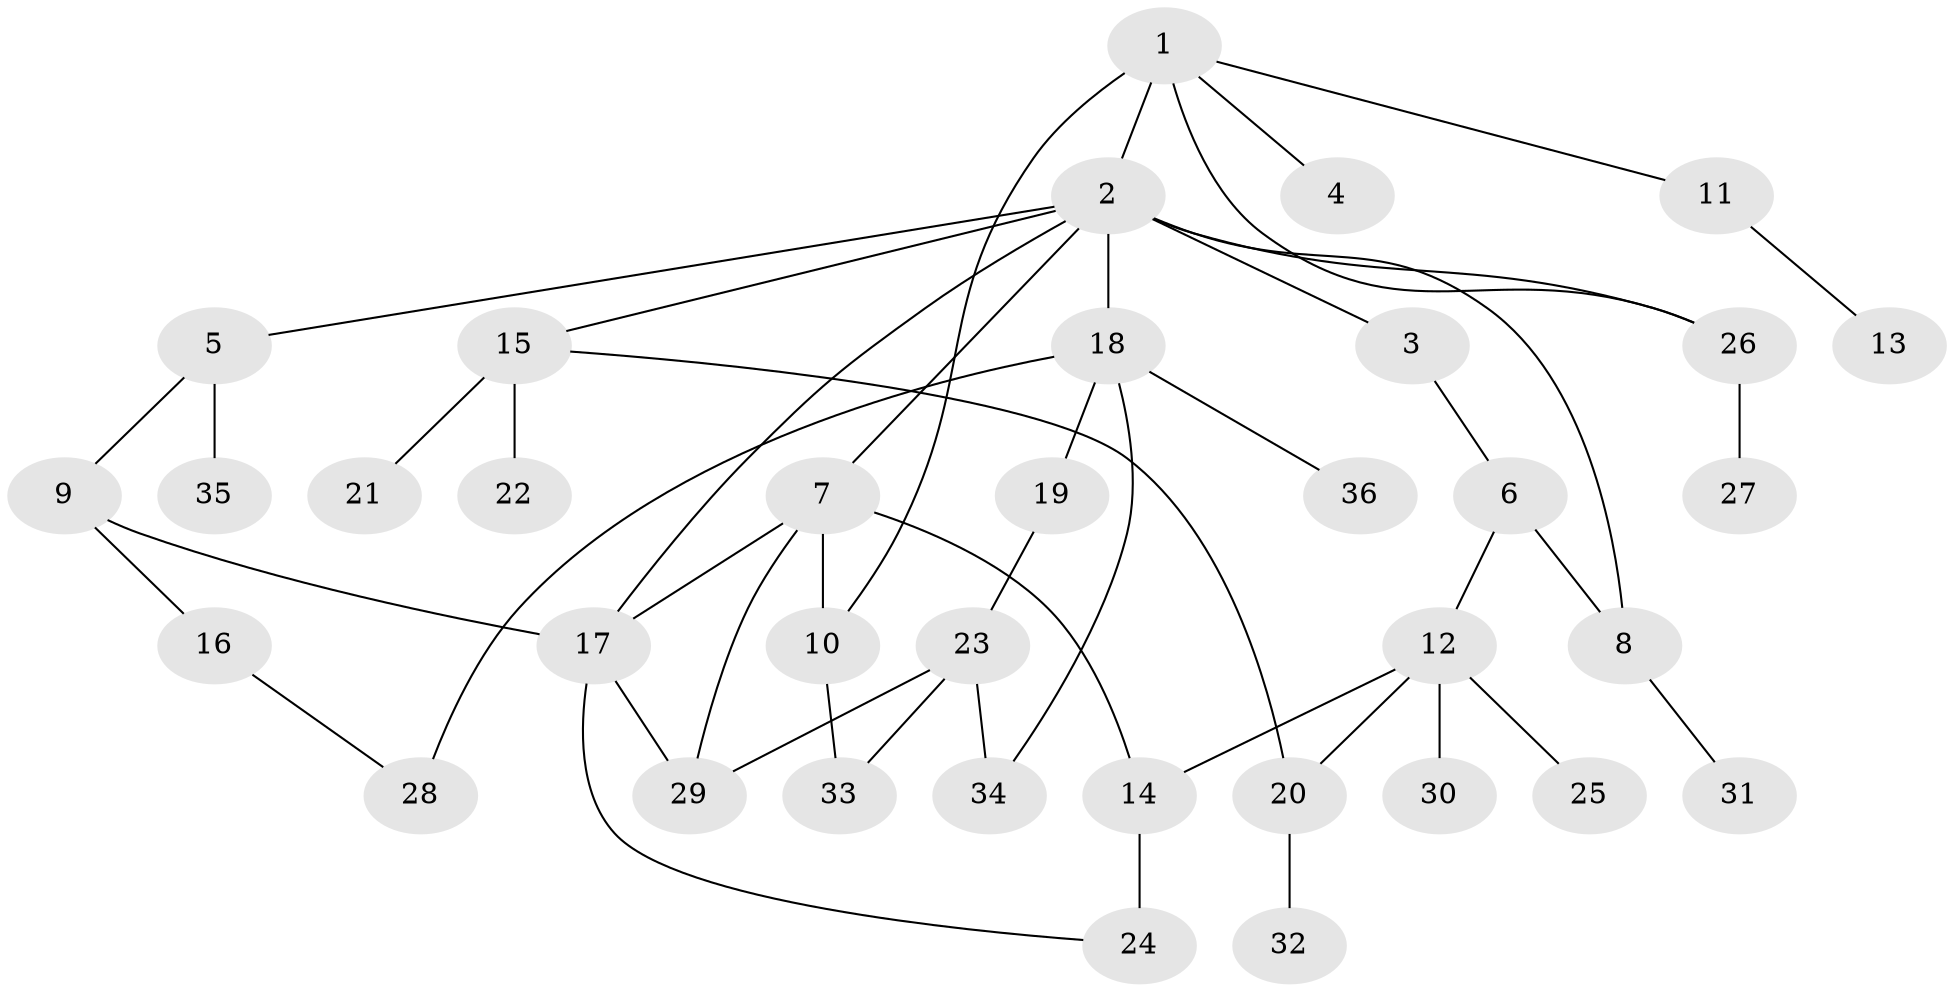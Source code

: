 // original degree distribution, {7: 0.027777777777777776, 3: 0.1527777777777778, 2: 0.25, 5: 0.027777777777777776, 4: 0.1388888888888889, 1: 0.375, 6: 0.027777777777777776}
// Generated by graph-tools (version 1.1) at 2025/48/03/04/25 22:48:36]
// undirected, 36 vertices, 48 edges
graph export_dot {
  node [color=gray90,style=filled];
  1;
  2;
  3;
  4;
  5;
  6;
  7;
  8;
  9;
  10;
  11;
  12;
  13;
  14;
  15;
  16;
  17;
  18;
  19;
  20;
  21;
  22;
  23;
  24;
  25;
  26;
  27;
  28;
  29;
  30;
  31;
  32;
  33;
  34;
  35;
  36;
  1 -- 2 [weight=2.0];
  1 -- 4 [weight=1.0];
  1 -- 10 [weight=1.0];
  1 -- 11 [weight=1.0];
  1 -- 26 [weight=1.0];
  2 -- 3 [weight=1.0];
  2 -- 5 [weight=1.0];
  2 -- 7 [weight=1.0];
  2 -- 8 [weight=1.0];
  2 -- 15 [weight=1.0];
  2 -- 17 [weight=1.0];
  2 -- 18 [weight=1.0];
  2 -- 26 [weight=1.0];
  3 -- 6 [weight=1.0];
  5 -- 9 [weight=1.0];
  5 -- 35 [weight=1.0];
  6 -- 8 [weight=1.0];
  6 -- 12 [weight=1.0];
  7 -- 10 [weight=1.0];
  7 -- 14 [weight=1.0];
  7 -- 17 [weight=1.0];
  7 -- 29 [weight=1.0];
  8 -- 31 [weight=1.0];
  9 -- 16 [weight=1.0];
  9 -- 17 [weight=1.0];
  10 -- 33 [weight=1.0];
  11 -- 13 [weight=1.0];
  12 -- 14 [weight=1.0];
  12 -- 20 [weight=1.0];
  12 -- 25 [weight=1.0];
  12 -- 30 [weight=1.0];
  14 -- 24 [weight=2.0];
  15 -- 20 [weight=1.0];
  15 -- 21 [weight=2.0];
  15 -- 22 [weight=3.0];
  16 -- 28 [weight=1.0];
  17 -- 24 [weight=1.0];
  17 -- 29 [weight=1.0];
  18 -- 19 [weight=1.0];
  18 -- 28 [weight=1.0];
  18 -- 34 [weight=1.0];
  18 -- 36 [weight=1.0];
  19 -- 23 [weight=1.0];
  20 -- 32 [weight=1.0];
  23 -- 29 [weight=1.0];
  23 -- 33 [weight=1.0];
  23 -- 34 [weight=1.0];
  26 -- 27 [weight=1.0];
}
